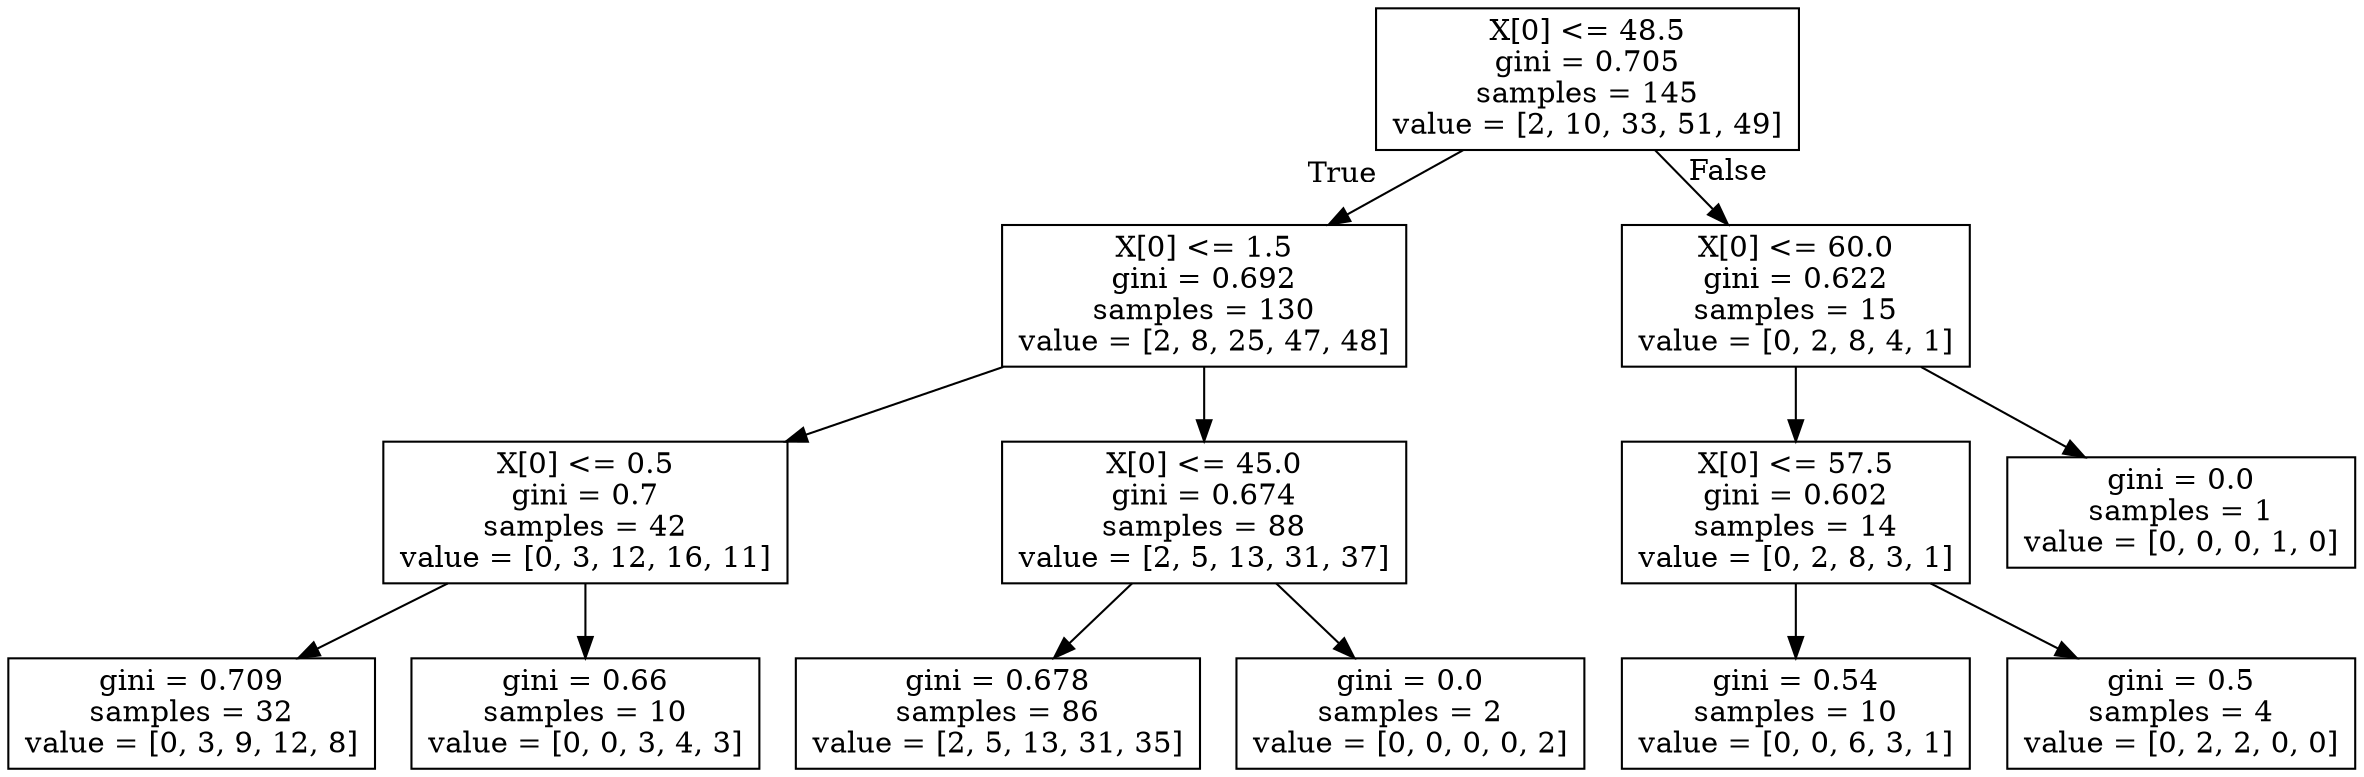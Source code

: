 digraph Tree {
node [shape=box] ;
0 [label="X[0] <= 48.5\ngini = 0.705\nsamples = 145\nvalue = [2, 10, 33, 51, 49]"] ;
1 [label="X[0] <= 1.5\ngini = 0.692\nsamples = 130\nvalue = [2, 8, 25, 47, 48]"] ;
0 -> 1 [labeldistance=2.5, labelangle=45, headlabel="True"] ;
2 [label="X[0] <= 0.5\ngini = 0.7\nsamples = 42\nvalue = [0, 3, 12, 16, 11]"] ;
1 -> 2 ;
3 [label="gini = 0.709\nsamples = 32\nvalue = [0, 3, 9, 12, 8]"] ;
2 -> 3 ;
4 [label="gini = 0.66\nsamples = 10\nvalue = [0, 0, 3, 4, 3]"] ;
2 -> 4 ;
5 [label="X[0] <= 45.0\ngini = 0.674\nsamples = 88\nvalue = [2, 5, 13, 31, 37]"] ;
1 -> 5 ;
6 [label="gini = 0.678\nsamples = 86\nvalue = [2, 5, 13, 31, 35]"] ;
5 -> 6 ;
7 [label="gini = 0.0\nsamples = 2\nvalue = [0, 0, 0, 0, 2]"] ;
5 -> 7 ;
8 [label="X[0] <= 60.0\ngini = 0.622\nsamples = 15\nvalue = [0, 2, 8, 4, 1]"] ;
0 -> 8 [labeldistance=2.5, labelangle=-45, headlabel="False"] ;
9 [label="X[0] <= 57.5\ngini = 0.602\nsamples = 14\nvalue = [0, 2, 8, 3, 1]"] ;
8 -> 9 ;
10 [label="gini = 0.54\nsamples = 10\nvalue = [0, 0, 6, 3, 1]"] ;
9 -> 10 ;
11 [label="gini = 0.5\nsamples = 4\nvalue = [0, 2, 2, 0, 0]"] ;
9 -> 11 ;
12 [label="gini = 0.0\nsamples = 1\nvalue = [0, 0, 0, 1, 0]"] ;
8 -> 12 ;
}